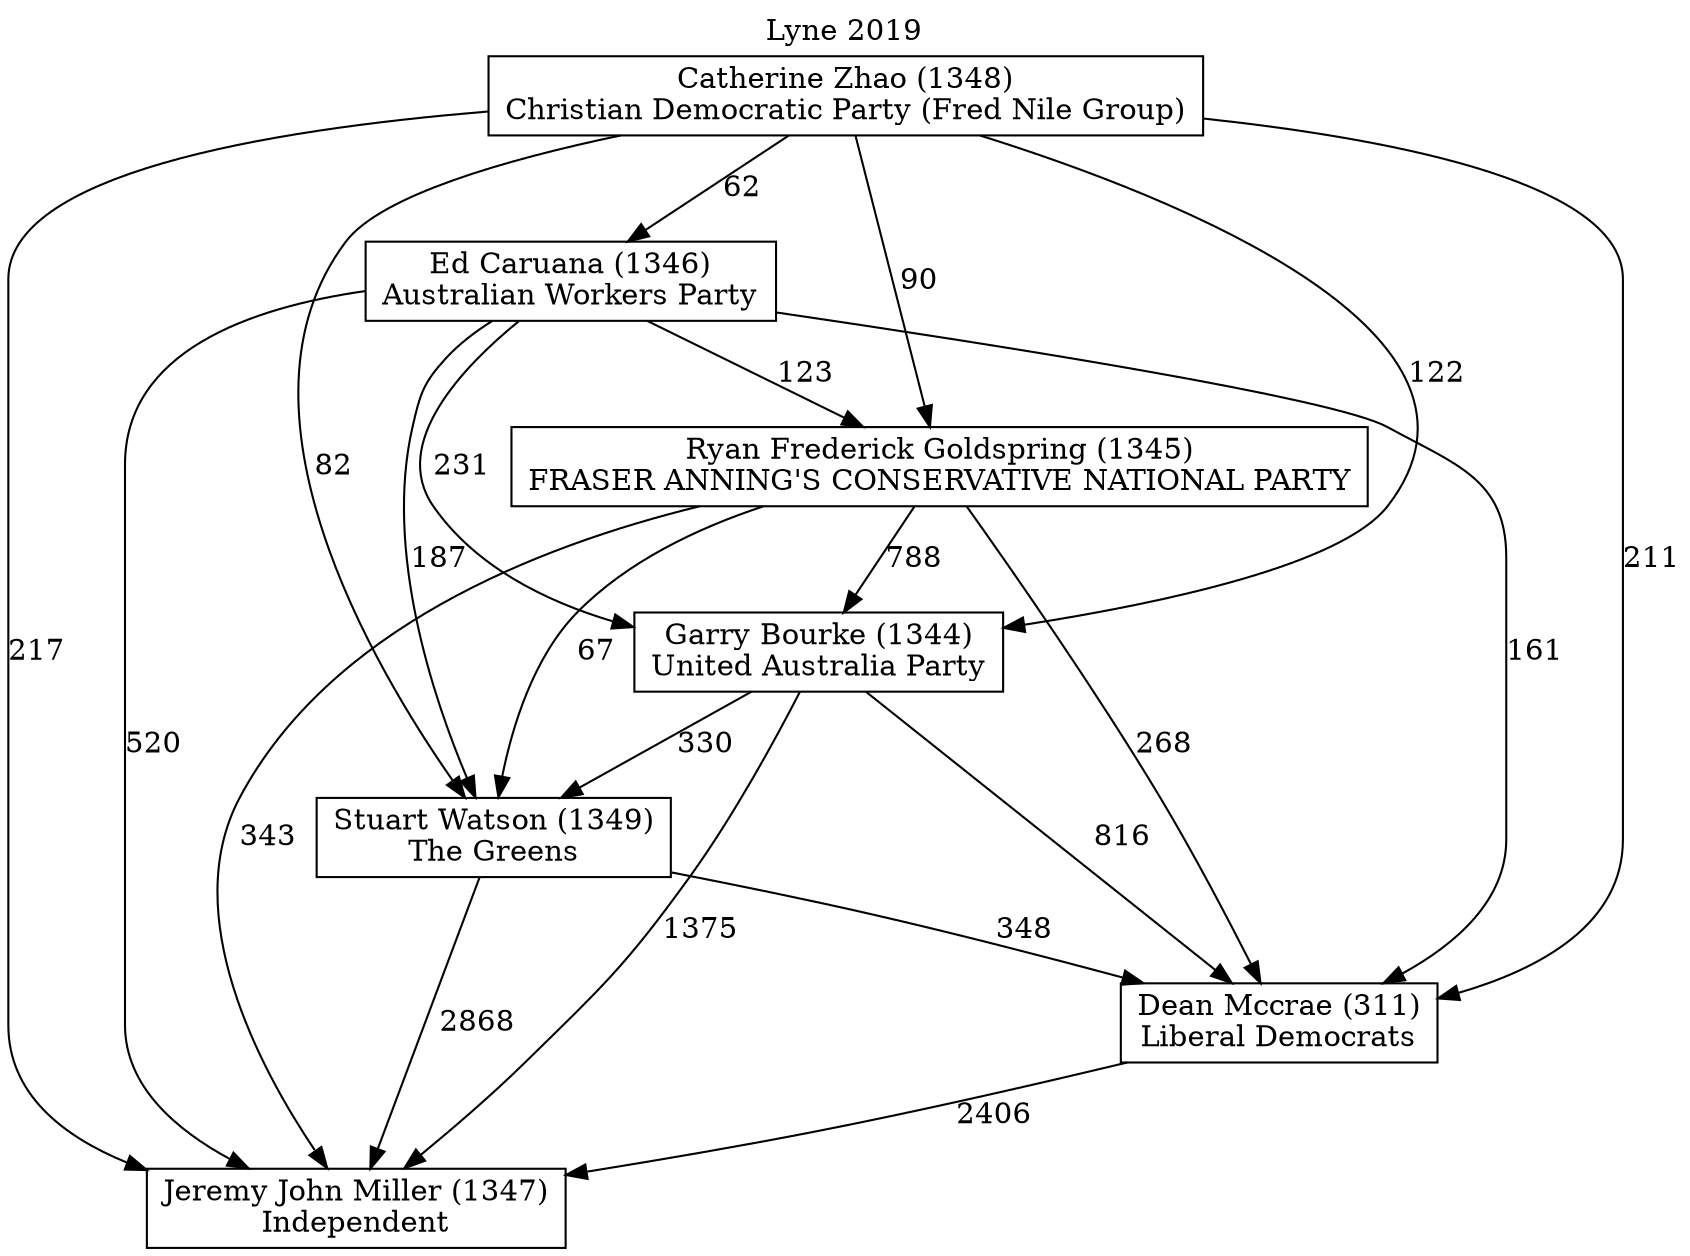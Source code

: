 // House preference flow
digraph "Jeremy John Miller (1347)_Lyne_2019" {
	graph [label="Lyne 2019" labelloc=t mclimit=10]
	node [shape=box]
	"Catherine Zhao (1348)" [label="Catherine Zhao (1348)
Christian Democratic Party (Fred Nile Group)"]
	"Dean Mccrae (311)" [label="Dean Mccrae (311)
Liberal Democrats"]
	"Ed Caruana (1346)" [label="Ed Caruana (1346)
Australian Workers Party"]
	"Garry Bourke (1344)" [label="Garry Bourke (1344)
United Australia Party"]
	"Jeremy John Miller (1347)" [label="Jeremy John Miller (1347)
Independent"]
	"Ryan Frederick Goldspring (1345)" [label="Ryan Frederick Goldspring (1345)
FRASER ANNING'S CONSERVATIVE NATIONAL PARTY"]
	"Stuart Watson (1349)" [label="Stuart Watson (1349)
The Greens"]
	"Catherine Zhao (1348)" -> "Dean Mccrae (311)" [label=211]
	"Catherine Zhao (1348)" -> "Ed Caruana (1346)" [label=62]
	"Catherine Zhao (1348)" -> "Garry Bourke (1344)" [label=122]
	"Catherine Zhao (1348)" -> "Jeremy John Miller (1347)" [label=217]
	"Catherine Zhao (1348)" -> "Ryan Frederick Goldspring (1345)" [label=90]
	"Catherine Zhao (1348)" -> "Stuart Watson (1349)" [label=82]
	"Dean Mccrae (311)" -> "Jeremy John Miller (1347)" [label=2406]
	"Ed Caruana (1346)" -> "Dean Mccrae (311)" [label=161]
	"Ed Caruana (1346)" -> "Garry Bourke (1344)" [label=231]
	"Ed Caruana (1346)" -> "Jeremy John Miller (1347)" [label=520]
	"Ed Caruana (1346)" -> "Ryan Frederick Goldspring (1345)" [label=123]
	"Ed Caruana (1346)" -> "Stuart Watson (1349)" [label=187]
	"Garry Bourke (1344)" -> "Dean Mccrae (311)" [label=816]
	"Garry Bourke (1344)" -> "Jeremy John Miller (1347)" [label=1375]
	"Garry Bourke (1344)" -> "Stuart Watson (1349)" [label=330]
	"Ryan Frederick Goldspring (1345)" -> "Dean Mccrae (311)" [label=268]
	"Ryan Frederick Goldspring (1345)" -> "Garry Bourke (1344)" [label=788]
	"Ryan Frederick Goldspring (1345)" -> "Jeremy John Miller (1347)" [label=343]
	"Ryan Frederick Goldspring (1345)" -> "Stuart Watson (1349)" [label=67]
	"Stuart Watson (1349)" -> "Dean Mccrae (311)" [label=348]
	"Stuart Watson (1349)" -> "Jeremy John Miller (1347)" [label=2868]
}
